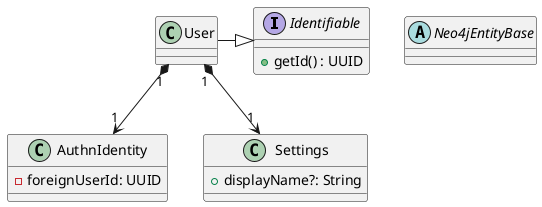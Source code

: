 @startuml
interface Identifiable {
   +getId() : UUID
}

abstract Neo4jEntityBase

class AuthnIdentity {
    -foreignUserId: UUID
}

class Settings {
    +displayName?: String
}

User -|> Identifiable

User "1" *--> "1" AuthnIdentity
User "1" *--> "1" Settings
@enduml
